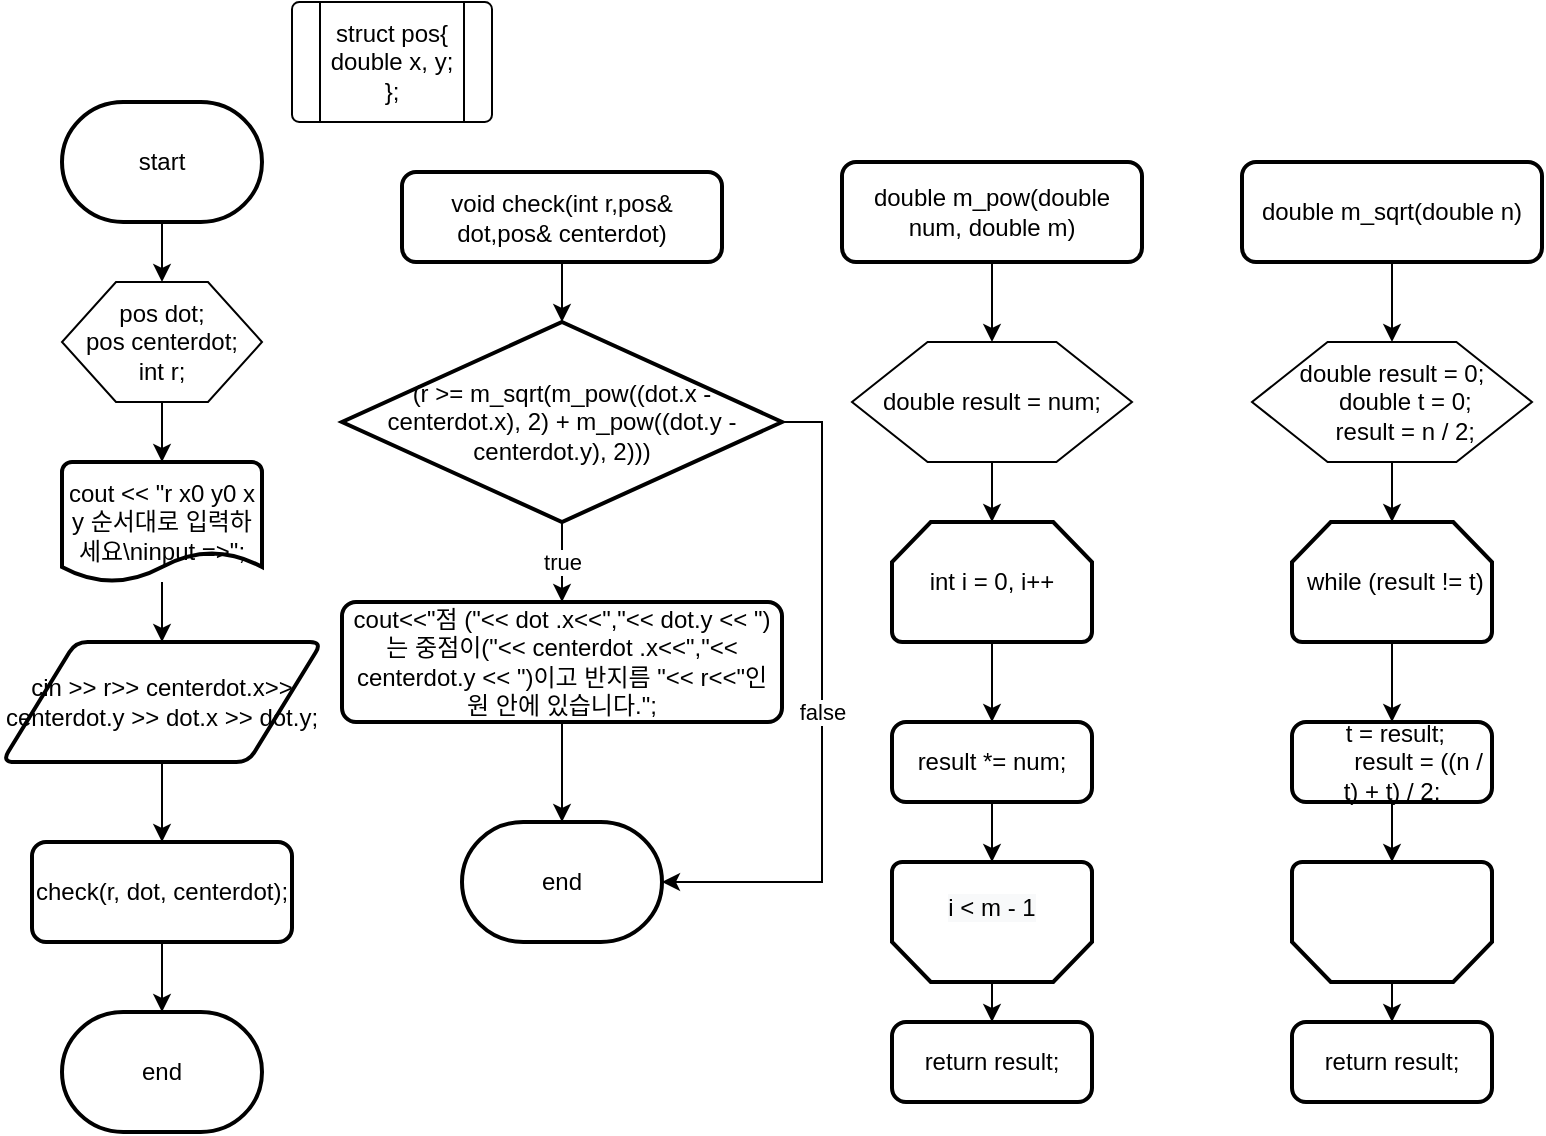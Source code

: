 <mxfile version="18.1.2" type="github">
  <diagram id="pqmmnulGH36DGYhdjIv4" name="Page-1">
    <mxGraphModel dx="848" dy="889" grid="1" gridSize="10" guides="1" tooltips="1" connect="1" arrows="1" fold="1" page="1" pageScale="1" pageWidth="827" pageHeight="1169" math="0" shadow="0">
      <root>
        <mxCell id="0" />
        <mxCell id="1" parent="0" />
        <mxCell id="EReHT-xhxW1OtwWP3LoI-7" style="edgeStyle=orthogonalEdgeStyle;rounded=0;orthogonalLoop=1;jettySize=auto;html=1;exitX=0.5;exitY=1;exitDx=0;exitDy=0;exitPerimeter=0;entryX=0.5;entryY=0;entryDx=0;entryDy=0;" edge="1" parent="1" source="EReHT-xhxW1OtwWP3LoI-1" target="EReHT-xhxW1OtwWP3LoI-4">
          <mxGeometry relative="1" as="geometry" />
        </mxCell>
        <mxCell id="EReHT-xhxW1OtwWP3LoI-1" value="start" style="strokeWidth=2;html=1;shape=mxgraph.flowchart.terminator;whiteSpace=wrap;" vertex="1" parent="1">
          <mxGeometry x="60" y="70" width="100" height="60" as="geometry" />
        </mxCell>
        <mxCell id="EReHT-xhxW1OtwWP3LoI-2" value="end" style="strokeWidth=2;html=1;shape=mxgraph.flowchart.terminator;whiteSpace=wrap;" vertex="1" parent="1">
          <mxGeometry x="60" y="525" width="100" height="60" as="geometry" />
        </mxCell>
        <mxCell id="EReHT-xhxW1OtwWP3LoI-12" style="edgeStyle=orthogonalEdgeStyle;rounded=0;orthogonalLoop=1;jettySize=auto;html=1;" edge="1" parent="1" source="EReHT-xhxW1OtwWP3LoI-3" target="EReHT-xhxW1OtwWP3LoI-2">
          <mxGeometry relative="1" as="geometry" />
        </mxCell>
        <mxCell id="EReHT-xhxW1OtwWP3LoI-3" value="check(r, dot, centerdot);" style="rounded=1;whiteSpace=wrap;html=1;absoluteArcSize=1;arcSize=14;strokeWidth=2;" vertex="1" parent="1">
          <mxGeometry x="45" y="440" width="130" height="50" as="geometry" />
        </mxCell>
        <mxCell id="EReHT-xhxW1OtwWP3LoI-8" style="edgeStyle=orthogonalEdgeStyle;rounded=0;orthogonalLoop=1;jettySize=auto;html=1;entryX=0.5;entryY=0;entryDx=0;entryDy=0;entryPerimeter=0;" edge="1" parent="1" source="EReHT-xhxW1OtwWP3LoI-4" target="EReHT-xhxW1OtwWP3LoI-9">
          <mxGeometry relative="1" as="geometry" />
        </mxCell>
        <mxCell id="EReHT-xhxW1OtwWP3LoI-4" value="" style="verticalLabelPosition=bottom;verticalAlign=top;html=1;shape=hexagon;perimeter=hexagonPerimeter2;arcSize=6;size=0.27;" vertex="1" parent="1">
          <mxGeometry x="60" y="160" width="100" height="60" as="geometry" />
        </mxCell>
        <mxCell id="EReHT-xhxW1OtwWP3LoI-5" value="pos dot;&#xa;	pos centerdot;&#xa;	int r;" style="text;html=1;strokeColor=none;fillColor=none;align=center;verticalAlign=middle;whiteSpace=wrap;rounded=0;" vertex="1" parent="1">
          <mxGeometry x="62" y="175" width="96" height="30" as="geometry" />
        </mxCell>
        <mxCell id="EReHT-xhxW1OtwWP3LoI-11" style="edgeStyle=orthogonalEdgeStyle;rounded=0;orthogonalLoop=1;jettySize=auto;html=1;entryX=0.5;entryY=0;entryDx=0;entryDy=0;" edge="1" parent="1" source="EReHT-xhxW1OtwWP3LoI-6" target="EReHT-xhxW1OtwWP3LoI-3">
          <mxGeometry relative="1" as="geometry" />
        </mxCell>
        <mxCell id="EReHT-xhxW1OtwWP3LoI-6" value="cin &gt;&gt; r&gt;&gt; centerdot.x&gt;&gt; centerdot.y &gt;&gt; dot.x &gt;&gt; dot.y;" style="shape=parallelogram;html=1;strokeWidth=2;perimeter=parallelogramPerimeter;whiteSpace=wrap;rounded=1;arcSize=12;size=0.23;" vertex="1" parent="1">
          <mxGeometry x="30" y="340" width="160" height="60" as="geometry" />
        </mxCell>
        <mxCell id="EReHT-xhxW1OtwWP3LoI-10" style="edgeStyle=orthogonalEdgeStyle;rounded=0;orthogonalLoop=1;jettySize=auto;html=1;entryX=0.5;entryY=0;entryDx=0;entryDy=0;" edge="1" parent="1" source="EReHT-xhxW1OtwWP3LoI-9" target="EReHT-xhxW1OtwWP3LoI-6">
          <mxGeometry relative="1" as="geometry" />
        </mxCell>
        <mxCell id="EReHT-xhxW1OtwWP3LoI-9" value="cout &lt;&lt; &quot;r x0 y0 x y 순서대로 입력하세요\ninput =&gt;&quot;;" style="strokeWidth=2;html=1;shape=mxgraph.flowchart.document2;whiteSpace=wrap;size=0.25;" vertex="1" parent="1">
          <mxGeometry x="60" y="250" width="100" height="60" as="geometry" />
        </mxCell>
        <mxCell id="EReHT-xhxW1OtwWP3LoI-16" style="edgeStyle=orthogonalEdgeStyle;rounded=0;orthogonalLoop=1;jettySize=auto;html=1;entryX=0.5;entryY=0;entryDx=0;entryDy=0;" edge="1" parent="1" source="EReHT-xhxW1OtwWP3LoI-13" target="EReHT-xhxW1OtwWP3LoI-14">
          <mxGeometry relative="1" as="geometry" />
        </mxCell>
        <mxCell id="EReHT-xhxW1OtwWP3LoI-13" value="double m_pow(double num, double m)" style="rounded=1;whiteSpace=wrap;html=1;absoluteArcSize=1;arcSize=14;strokeWidth=2;" vertex="1" parent="1">
          <mxGeometry x="450" y="100" width="150" height="50" as="geometry" />
        </mxCell>
        <mxCell id="EReHT-xhxW1OtwWP3LoI-19" style="edgeStyle=orthogonalEdgeStyle;rounded=0;orthogonalLoop=1;jettySize=auto;html=1;entryX=0.5;entryY=0;entryDx=0;entryDy=0;entryPerimeter=0;" edge="1" parent="1" source="EReHT-xhxW1OtwWP3LoI-14" target="EReHT-xhxW1OtwWP3LoI-17">
          <mxGeometry relative="1" as="geometry" />
        </mxCell>
        <mxCell id="EReHT-xhxW1OtwWP3LoI-14" value="" style="verticalLabelPosition=bottom;verticalAlign=top;html=1;shape=hexagon;perimeter=hexagonPerimeter2;arcSize=6;size=0.27;" vertex="1" parent="1">
          <mxGeometry x="455" y="190" width="140" height="60" as="geometry" />
        </mxCell>
        <mxCell id="EReHT-xhxW1OtwWP3LoI-15" value="double result = num;" style="text;html=1;strokeColor=none;fillColor=none;align=center;verticalAlign=middle;whiteSpace=wrap;rounded=0;" vertex="1" parent="1">
          <mxGeometry x="467" y="205" width="116" height="30" as="geometry" />
        </mxCell>
        <mxCell id="EReHT-xhxW1OtwWP3LoI-23" style="edgeStyle=orthogonalEdgeStyle;rounded=0;orthogonalLoop=1;jettySize=auto;html=1;" edge="1" parent="1" source="EReHT-xhxW1OtwWP3LoI-17" target="EReHT-xhxW1OtwWP3LoI-22">
          <mxGeometry relative="1" as="geometry" />
        </mxCell>
        <mxCell id="EReHT-xhxW1OtwWP3LoI-17" value="int i = 0, i++" style="strokeWidth=2;html=1;shape=mxgraph.flowchart.loop_limit;whiteSpace=wrap;" vertex="1" parent="1">
          <mxGeometry x="475" y="280" width="100" height="60" as="geometry" />
        </mxCell>
        <mxCell id="EReHT-xhxW1OtwWP3LoI-28" style="edgeStyle=orthogonalEdgeStyle;rounded=0;orthogonalLoop=1;jettySize=auto;html=1;entryX=0.5;entryY=0;entryDx=0;entryDy=0;" edge="1" parent="1" source="EReHT-xhxW1OtwWP3LoI-20" target="EReHT-xhxW1OtwWP3LoI-26">
          <mxGeometry relative="1" as="geometry" />
        </mxCell>
        <mxCell id="EReHT-xhxW1OtwWP3LoI-20" value="" style="strokeWidth=2;html=1;shape=mxgraph.flowchart.loop_limit;whiteSpace=wrap;rotation=-180;" vertex="1" parent="1">
          <mxGeometry x="475" y="450" width="100" height="60" as="geometry" />
        </mxCell>
        <mxCell id="EReHT-xhxW1OtwWP3LoI-21" value="&#xa;&lt;span style=&quot;color: rgb(0, 0, 0); font-family: Helvetica; font-size: 12px; font-style: normal; font-variant-ligatures: normal; font-variant-caps: normal; font-weight: 400; letter-spacing: normal; orphans: 2; text-align: center; text-indent: 0px; text-transform: none; widows: 2; word-spacing: 0px; -webkit-text-stroke-width: 0px; background-color: rgb(248, 249, 250); text-decoration-thickness: initial; text-decoration-style: initial; text-decoration-color: initial; float: none; display: inline !important;&quot;&gt;i &amp;lt; m - 1&lt;/span&gt;&#xa;&#xa;" style="text;html=1;strokeColor=none;fillColor=none;align=center;verticalAlign=middle;whiteSpace=wrap;rounded=0;" vertex="1" parent="1">
          <mxGeometry x="495" y="465" width="60" height="30" as="geometry" />
        </mxCell>
        <mxCell id="EReHT-xhxW1OtwWP3LoI-25" style="edgeStyle=orthogonalEdgeStyle;rounded=0;orthogonalLoop=1;jettySize=auto;html=1;entryX=0.5;entryY=1;entryDx=0;entryDy=0;entryPerimeter=0;" edge="1" parent="1" source="EReHT-xhxW1OtwWP3LoI-22" target="EReHT-xhxW1OtwWP3LoI-20">
          <mxGeometry relative="1" as="geometry" />
        </mxCell>
        <mxCell id="EReHT-xhxW1OtwWP3LoI-22" value="result *= num;" style="rounded=1;whiteSpace=wrap;html=1;absoluteArcSize=1;arcSize=14;strokeWidth=2;" vertex="1" parent="1">
          <mxGeometry x="475" y="380" width="100" height="40" as="geometry" />
        </mxCell>
        <mxCell id="EReHT-xhxW1OtwWP3LoI-26" value="return result;" style="rounded=1;whiteSpace=wrap;html=1;absoluteArcSize=1;arcSize=14;strokeWidth=2;" vertex="1" parent="1">
          <mxGeometry x="475" y="530" width="100" height="40" as="geometry" />
        </mxCell>
        <mxCell id="EReHT-xhxW1OtwWP3LoI-29" style="edgeStyle=orthogonalEdgeStyle;rounded=0;orthogonalLoop=1;jettySize=auto;html=1;entryX=0.5;entryY=0;entryDx=0;entryDy=0;" edge="1" parent="1" source="EReHT-xhxW1OtwWP3LoI-30" target="EReHT-xhxW1OtwWP3LoI-32">
          <mxGeometry relative="1" as="geometry" />
        </mxCell>
        <mxCell id="EReHT-xhxW1OtwWP3LoI-30" value="double m_sqrt(double n)" style="rounded=1;whiteSpace=wrap;html=1;absoluteArcSize=1;arcSize=14;strokeWidth=2;" vertex="1" parent="1">
          <mxGeometry x="650" y="100" width="150" height="50" as="geometry" />
        </mxCell>
        <mxCell id="EReHT-xhxW1OtwWP3LoI-31" style="edgeStyle=orthogonalEdgeStyle;rounded=0;orthogonalLoop=1;jettySize=auto;html=1;entryX=0.5;entryY=0;entryDx=0;entryDy=0;entryPerimeter=0;" edge="1" parent="1" source="EReHT-xhxW1OtwWP3LoI-32" target="EReHT-xhxW1OtwWP3LoI-35">
          <mxGeometry relative="1" as="geometry" />
        </mxCell>
        <mxCell id="EReHT-xhxW1OtwWP3LoI-32" value="" style="verticalLabelPosition=bottom;verticalAlign=top;html=1;shape=hexagon;perimeter=hexagonPerimeter2;arcSize=6;size=0.27;" vertex="1" parent="1">
          <mxGeometry x="655" y="190" width="140" height="60" as="geometry" />
        </mxCell>
        <mxCell id="EReHT-xhxW1OtwWP3LoI-33" value="&lt;div&gt;double result = 0;&lt;/div&gt;&lt;div&gt;&amp;nbsp; &amp;nbsp; double t = 0;&lt;/div&gt;&lt;div&gt;&amp;nbsp; &amp;nbsp; result = n / 2;&lt;/div&gt;" style="text;html=1;strokeColor=none;fillColor=none;align=center;verticalAlign=middle;whiteSpace=wrap;rounded=0;" vertex="1" parent="1">
          <mxGeometry x="667" y="205" width="116" height="30" as="geometry" />
        </mxCell>
        <mxCell id="EReHT-xhxW1OtwWP3LoI-34" style="edgeStyle=orthogonalEdgeStyle;rounded=0;orthogonalLoop=1;jettySize=auto;html=1;" edge="1" parent="1" source="EReHT-xhxW1OtwWP3LoI-35" target="EReHT-xhxW1OtwWP3LoI-40">
          <mxGeometry relative="1" as="geometry" />
        </mxCell>
        <mxCell id="EReHT-xhxW1OtwWP3LoI-35" value="&amp;nbsp;while (result != t)" style="strokeWidth=2;html=1;shape=mxgraph.flowchart.loop_limit;whiteSpace=wrap;" vertex="1" parent="1">
          <mxGeometry x="675" y="280" width="100" height="60" as="geometry" />
        </mxCell>
        <mxCell id="EReHT-xhxW1OtwWP3LoI-36" style="edgeStyle=orthogonalEdgeStyle;rounded=0;orthogonalLoop=1;jettySize=auto;html=1;entryX=0.5;entryY=0;entryDx=0;entryDy=0;" edge="1" parent="1" source="EReHT-xhxW1OtwWP3LoI-37" target="EReHT-xhxW1OtwWP3LoI-41">
          <mxGeometry relative="1" as="geometry" />
        </mxCell>
        <mxCell id="EReHT-xhxW1OtwWP3LoI-37" value="" style="strokeWidth=2;html=1;shape=mxgraph.flowchart.loop_limit;whiteSpace=wrap;rotation=-180;" vertex="1" parent="1">
          <mxGeometry x="675" y="450" width="100" height="60" as="geometry" />
        </mxCell>
        <mxCell id="EReHT-xhxW1OtwWP3LoI-39" style="edgeStyle=orthogonalEdgeStyle;rounded=0;orthogonalLoop=1;jettySize=auto;html=1;entryX=0.5;entryY=1;entryDx=0;entryDy=0;entryPerimeter=0;" edge="1" parent="1" source="EReHT-xhxW1OtwWP3LoI-40" target="EReHT-xhxW1OtwWP3LoI-37">
          <mxGeometry relative="1" as="geometry" />
        </mxCell>
        <mxCell id="EReHT-xhxW1OtwWP3LoI-40" value="&lt;div&gt;&amp;nbsp;t = result;&lt;/div&gt;&lt;div&gt;&amp;nbsp; &amp;nbsp; &amp;nbsp; &amp;nbsp; result = ((n / t) + t) / 2;&lt;/div&gt;" style="rounded=1;whiteSpace=wrap;html=1;absoluteArcSize=1;arcSize=14;strokeWidth=2;" vertex="1" parent="1">
          <mxGeometry x="675" y="380" width="100" height="40" as="geometry" />
        </mxCell>
        <mxCell id="EReHT-xhxW1OtwWP3LoI-41" value="return result;" style="rounded=1;whiteSpace=wrap;html=1;absoluteArcSize=1;arcSize=14;strokeWidth=2;" vertex="1" parent="1">
          <mxGeometry x="675" y="530" width="100" height="40" as="geometry" />
        </mxCell>
        <mxCell id="EReHT-xhxW1OtwWP3LoI-44" style="edgeStyle=orthogonalEdgeStyle;rounded=0;orthogonalLoop=1;jettySize=auto;html=1;entryX=0.5;entryY=0;entryDx=0;entryDy=0;entryPerimeter=0;" edge="1" parent="1" source="EReHT-xhxW1OtwWP3LoI-42" target="EReHT-xhxW1OtwWP3LoI-43">
          <mxGeometry relative="1" as="geometry" />
        </mxCell>
        <mxCell id="EReHT-xhxW1OtwWP3LoI-42" value="void check(int r,pos&amp; dot,pos&amp; centerdot)" style="rounded=1;whiteSpace=wrap;html=1;absoluteArcSize=1;arcSize=14;strokeWidth=2;" vertex="1" parent="1">
          <mxGeometry x="230" y="105" width="160" height="45" as="geometry" />
        </mxCell>
        <mxCell id="EReHT-xhxW1OtwWP3LoI-45" value="true" style="edgeStyle=orthogonalEdgeStyle;rounded=0;orthogonalLoop=1;jettySize=auto;html=1;exitX=0.5;exitY=1;exitDx=0;exitDy=0;exitPerimeter=0;entryX=0.5;entryY=0;entryDx=0;entryDy=0;" edge="1" parent="1" source="EReHT-xhxW1OtwWP3LoI-43" target="EReHT-xhxW1OtwWP3LoI-46">
          <mxGeometry relative="1" as="geometry">
            <mxPoint x="310" y="350" as="targetPoint" />
          </mxGeometry>
        </mxCell>
        <mxCell id="EReHT-xhxW1OtwWP3LoI-53" value="false" style="edgeStyle=orthogonalEdgeStyle;rounded=0;orthogonalLoop=1;jettySize=auto;html=1;entryX=1;entryY=0.5;entryDx=0;entryDy=0;entryPerimeter=0;" edge="1" parent="1" source="EReHT-xhxW1OtwWP3LoI-43" target="EReHT-xhxW1OtwWP3LoI-51">
          <mxGeometry relative="1" as="geometry">
            <Array as="points">
              <mxPoint x="440" y="230" />
              <mxPoint x="440" y="460" />
            </Array>
          </mxGeometry>
        </mxCell>
        <mxCell id="EReHT-xhxW1OtwWP3LoI-43" value="(r &gt;= m_sqrt(m_pow((dot.x - centerdot.x), 2) + m_pow((dot.y - centerdot.y), 2)))" style="strokeWidth=2;html=1;shape=mxgraph.flowchart.decision;whiteSpace=wrap;" vertex="1" parent="1">
          <mxGeometry x="200" y="180" width="220" height="100" as="geometry" />
        </mxCell>
        <mxCell id="EReHT-xhxW1OtwWP3LoI-52" style="edgeStyle=orthogonalEdgeStyle;rounded=0;orthogonalLoop=1;jettySize=auto;html=1;entryX=0.5;entryY=0;entryDx=0;entryDy=0;entryPerimeter=0;" edge="1" parent="1" source="EReHT-xhxW1OtwWP3LoI-46" target="EReHT-xhxW1OtwWP3LoI-51">
          <mxGeometry relative="1" as="geometry" />
        </mxCell>
        <mxCell id="EReHT-xhxW1OtwWP3LoI-46" value="cout&lt;&lt;&quot;점 (&quot;&lt;&lt; dot .x&lt;&lt;&quot;,&quot;&lt;&lt; dot.y &lt;&lt; &quot;)는 중점이(&quot;&lt;&lt; centerdot .x&lt;&lt;&quot;,&quot;&lt;&lt; centerdot.y &lt;&lt; &quot;)이고 반지름 &quot;&lt;&lt; r&lt;&lt;&quot;인 원 안에 있습니다.&quot;;" style="rounded=1;whiteSpace=wrap;html=1;absoluteArcSize=1;arcSize=14;strokeWidth=2;" vertex="1" parent="1">
          <mxGeometry x="200" y="320" width="220" height="60" as="geometry" />
        </mxCell>
        <mxCell id="EReHT-xhxW1OtwWP3LoI-51" value="end" style="strokeWidth=2;html=1;shape=mxgraph.flowchart.terminator;whiteSpace=wrap;" vertex="1" parent="1">
          <mxGeometry x="260" y="430" width="100" height="60" as="geometry" />
        </mxCell>
        <mxCell id="EReHT-xhxW1OtwWP3LoI-54" value="" style="verticalLabelPosition=bottom;verticalAlign=top;html=1;shape=process;whiteSpace=wrap;rounded=1;size=0.14;arcSize=6;" vertex="1" parent="1">
          <mxGeometry x="175" y="20" width="100" height="60" as="geometry" />
        </mxCell>
        <mxCell id="EReHT-xhxW1OtwWP3LoI-56" value="struct pos{&lt;br&gt;	double x, y;&lt;br&gt;};" style="text;html=1;strokeColor=none;fillColor=none;align=center;verticalAlign=middle;whiteSpace=wrap;rounded=0;" vertex="1" parent="1">
          <mxGeometry x="175" y="35" width="100" height="30" as="geometry" />
        </mxCell>
      </root>
    </mxGraphModel>
  </diagram>
</mxfile>

